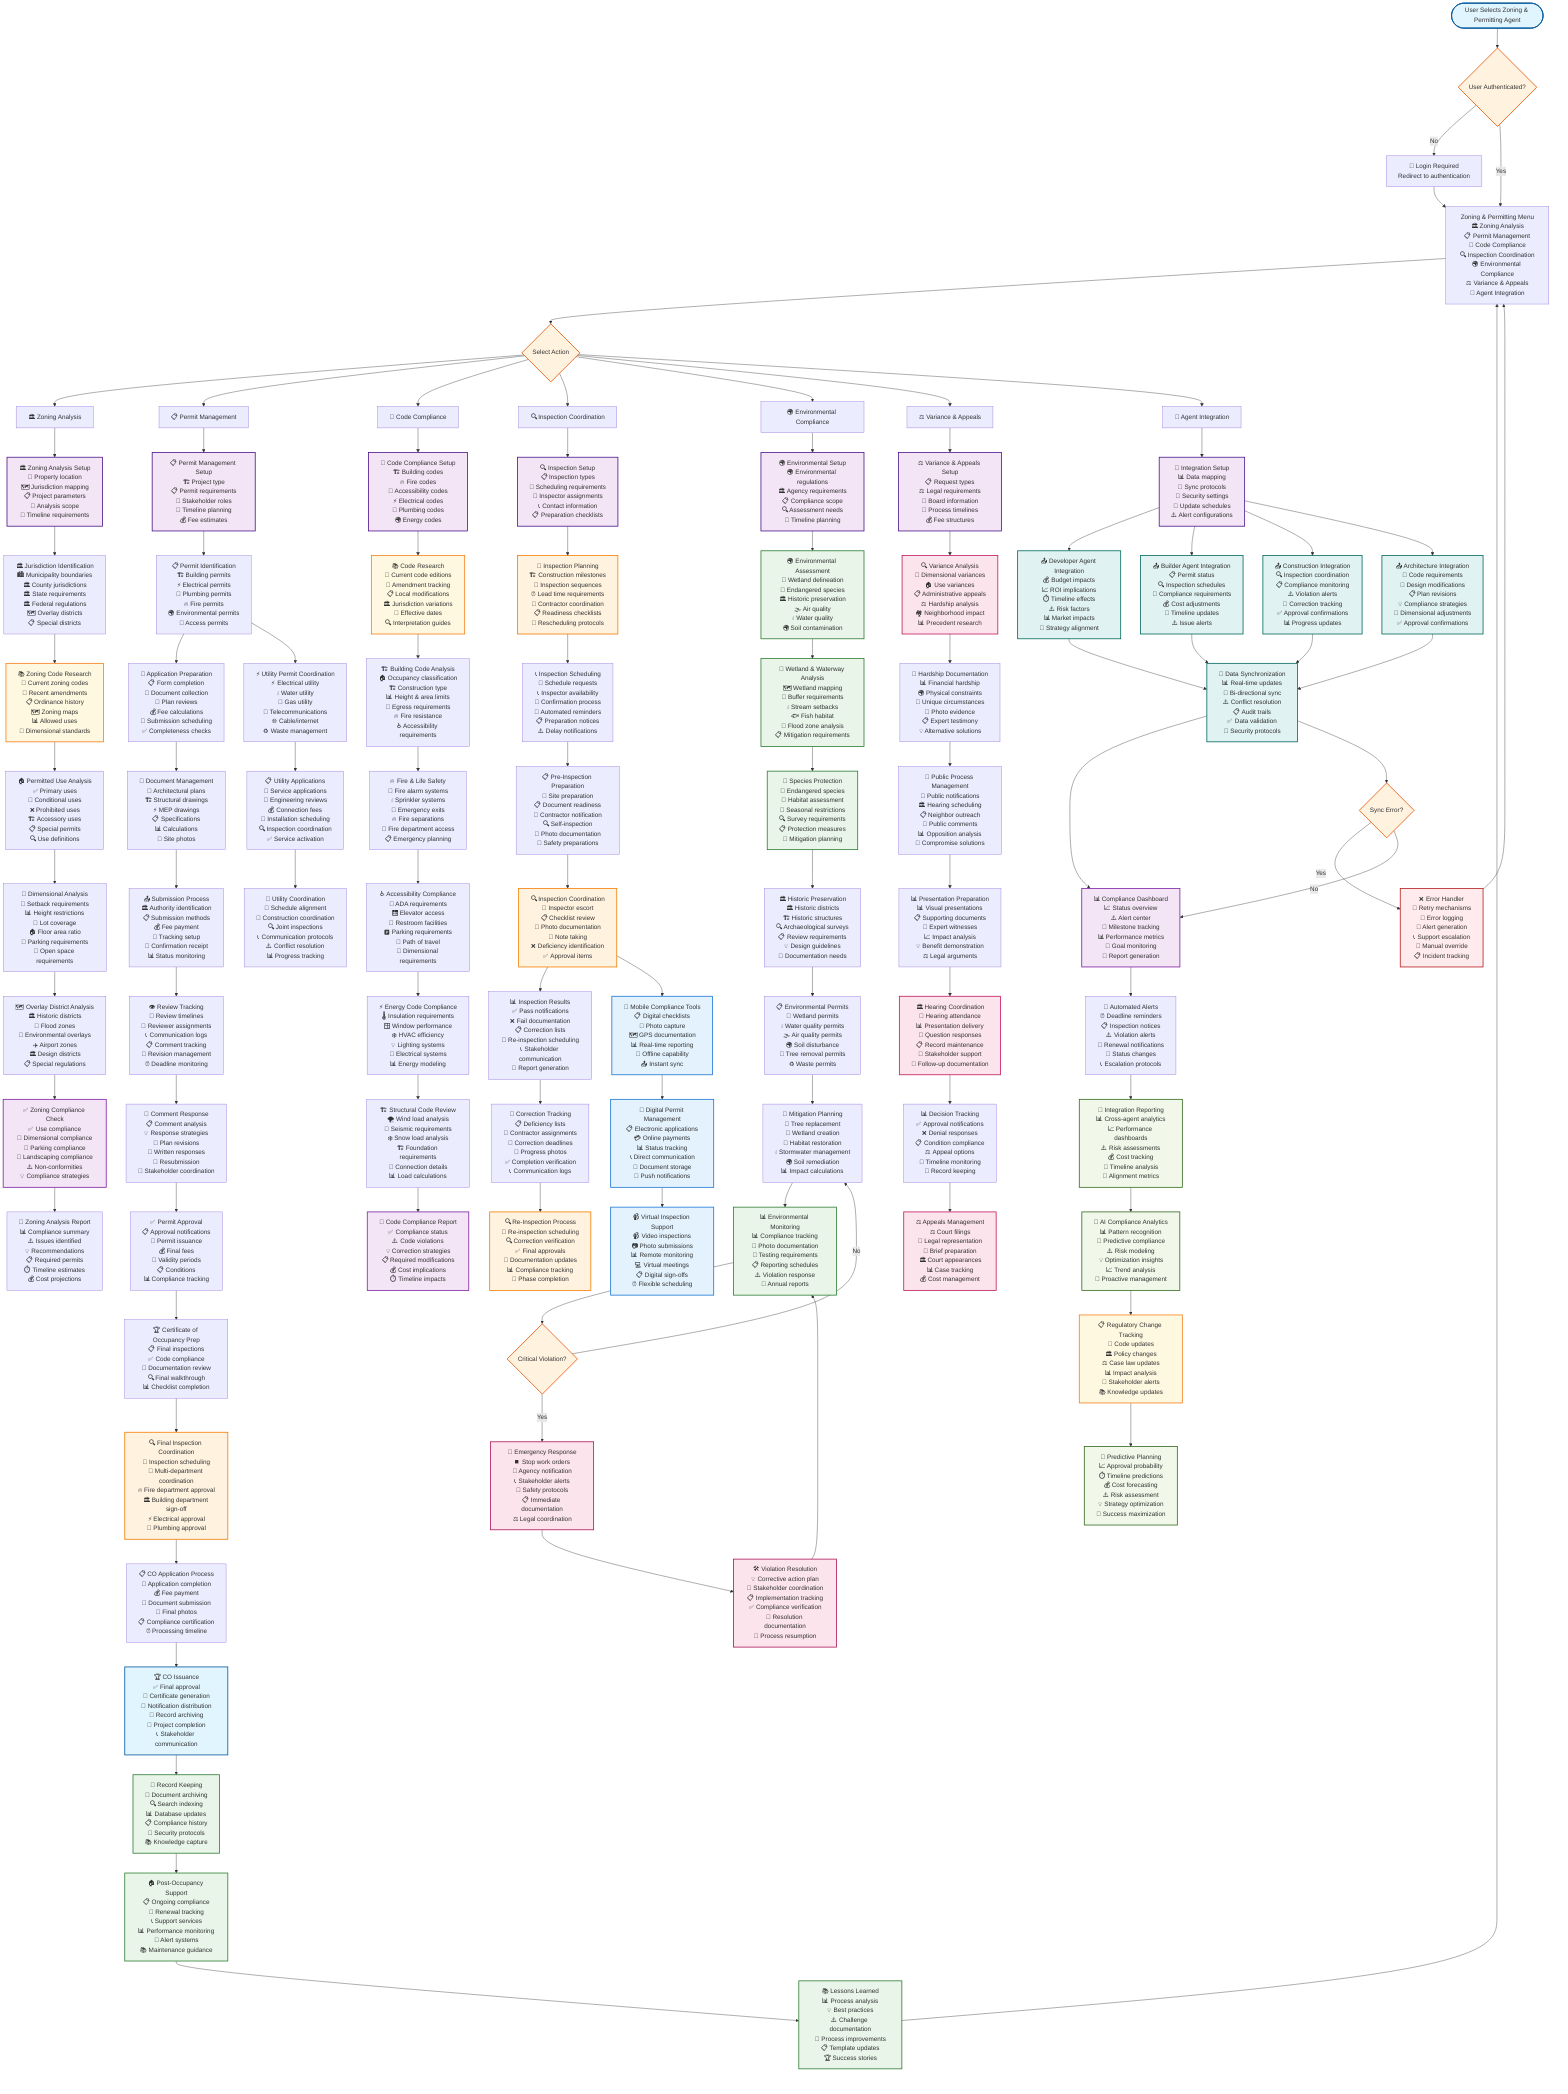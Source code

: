 flowchart TD
    START([User Selects Zoning & Permitting Agent]) --> AUTH_CHECK{User Authenticated?}
    AUTH_CHECK -->|No| LOGIN[🔐 Login Required<br/>Redirect to authentication]
    AUTH_CHECK -->|Yes| ZONING_MENU[Zoning & Permitting Menu<br/>🏛️ Zoning Analysis<br/>📋 Permit Management<br/>📜 Code Compliance<br/>🔍 Inspection Coordination<br/>🌍 Environmental Compliance<br/>⚖️ Variance & Appeals<br/>🔗 Agent Integration]
    
    LOGIN --> ZONING_MENU
    
    ZONING_MENU --> ZONING_CHOICE{Select Action}
    
    ZONING_CHOICE --> ZONING_ANALYSIS[🏛️ Zoning Analysis]
    ZONING_CHOICE --> PERMIT_MANAGEMENT[📋 Permit Management]
    ZONING_CHOICE --> CODE_COMPLIANCE[📜 Code Compliance]
    ZONING_CHOICE --> INSPECTION_COORD[🔍 Inspection Coordination]
    ZONING_CHOICE --> ENVIRONMENTAL_COMP[🌍 Environmental Compliance]
    ZONING_CHOICE --> VARIANCE_APPEALS[⚖️ Variance & Appeals]
    ZONING_CHOICE --> AGENT_INTEGRATION[🔗 Agent Integration]
    
    %% Zoning Analysis Flow
    ZONING_ANALYSIS --> ZONING_SETUP[🏛️ Zoning Analysis Setup<br/>📍 Property location<br/>🗺️ Jurisdiction mapping<br/>📋 Project parameters<br/>🎯 Analysis scope<br/>📅 Timeline requirements]
    ZONING_SETUP --> JURISDICTION_ID[🏛️ Jurisdiction Identification<br/>🏙️ Municipality boundaries<br/>🏛️ County jurisdictions<br/>🏛️ State requirements<br/>🏛️ Federal regulations<br/>🗺️ Overlay districts<br/>📋 Special districts]
    JURISDICTION_ID --> ZONING_RESEARCH[📚 Zoning Code Research<br/>📜 Current zoning codes<br/>🔄 Recent amendments<br/>📋 Ordinance history<br/>🗺️ Zoning maps<br/>📊 Allowed uses<br/>📏 Dimensional standards]
    ZONING_RESEARCH --> USE_ANALYSIS[🏠 Permitted Use Analysis<br/>✅ Primary uses<br/>🔄 Conditional uses<br/>❌ Prohibited uses<br/>🏗️ Accessory uses<br/>📋 Special permits<br/>🔍 Use definitions]
    
    USE_ANALYSIS --> DIMENSIONAL_ANALYSIS[📏 Dimensional Analysis<br/>📐 Setback requirements<br/>📊 Height restrictions<br/>📏 Lot coverage<br/>🏠 Floor area ratio<br/>🚗 Parking requirements<br/>🌳 Open space requirements]
    DIMENSIONAL_ANALYSIS --> OVERLAY_ANALYSIS[🗺️ Overlay District Analysis<br/>🏛️ Historic districts<br/>🌊 Flood zones<br/>🌳 Environmental overlays<br/>✈️ Airport zones<br/>🏛️ Design districts<br/>📋 Special regulations]
    OVERLAY_ANALYSIS --> ZONING_COMPLIANCE[✅ Zoning Compliance Check<br/>✅ Use compliance<br/>📐 Dimensional compliance<br/>🚗 Parking compliance<br/>🌳 Landscaping compliance<br/>⚠️ Non-conformities<br/>💡 Compliance strategies]
    ZONING_COMPLIANCE --> ZONING_REPORT[📄 Zoning Analysis Report<br/>📊 Compliance summary<br/>⚠️ Issues identified<br/>💡 Recommendations<br/>📋 Required permits<br/>⏱️ Timeline estimates<br/>💰 Cost projections]
    
    %% Permit Management Flow
    PERMIT_MANAGEMENT --> PERMIT_SETUP[📋 Permit Management Setup<br/>🏗️ Project type<br/>📋 Permit requirements<br/>👥 Stakeholder roles<br/>📅 Timeline planning<br/>💰 Fee estimates]
    PERMIT_SETUP --> PERMIT_IDENTIFICATION[📋 Permit Identification<br/>🏗️ Building permits<br/>⚡ Electrical permits<br/>🚰 Plumbing permits<br/>🔥 Fire permits<br/>🌍 Environmental permits<br/>🚗 Access permits]
    PERMIT_IDENTIFICATION --> APPLICATION_PREP[📝 Application Preparation<br/>📋 Form completion<br/>📄 Document collection<br/>🎨 Plan reviews<br/>💰 Fee calculations<br/>📅 Submission scheduling<br/>✅ Completeness checks]
    APPLICATION_PREP --> DOCUMENT_MGMT[📄 Document Management<br/>🎨 Architectural plans<br/>🏗️ Structural drawings<br/>⚡ MEP drawings<br/>📋 Specifications<br/>📊 Calculations<br/>📸 Site photos]
    
    DOCUMENT_MGMT --> SUBMISSION_PROCESS[📤 Submission Process<br/>🏛️ Authority identification<br/>📋 Submission methods<br/>💰 Fee payment<br/>📅 Tracking setup<br/>📧 Confirmation receipt<br/>📊 Status monitoring]
    SUBMISSION_PROCESS --> REVIEW_TRACKING[👁️ Review Tracking<br/>📅 Review timelines<br/>👥 Reviewer assignments<br/>📞 Communication logs<br/>📋 Comment tracking<br/>🔄 Revision management<br/>⏰ Deadline monitoring]
    REVIEW_TRACKING --> COMMENT_RESPONSE[💬 Comment Response<br/>📋 Comment analysis<br/>💡 Response strategies<br/>🎨 Plan revisions<br/>📄 Written responses<br/>📅 Resubmission<br/>👥 Stakeholder coordination]
    COMMENT_RESPONSE --> PERMIT_APPROVAL[✅ Permit Approval<br/>📋 Approval notifications<br/>📄 Permit issuance<br/>💰 Final fees<br/>📅 Validity periods<br/>📋 Conditions<br/>📊 Compliance tracking]
    
    %% Code Compliance Flow
    CODE_COMPLIANCE --> CODE_SETUP[📜 Code Compliance Setup<br/>🏗️ Building codes<br/>🔥 Fire codes<br/>🦽 Accessibility codes<br/>⚡ Electrical codes<br/>🚰 Plumbing codes<br/>🌍 Energy codes]
    CODE_SETUP --> CODE_RESEARCH[📚 Code Research<br/>📜 Current code editions<br/>🔄 Amendment tracking<br/>📋 Local modifications<br/>🏛️ Jurisdiction variations<br/>📅 Effective dates<br/>🔍 Interpretation guides]
    CODE_RESEARCH --> BUILDING_CODE_ANALYSIS[🏗️ Building Code Analysis<br/>🏠 Occupancy classification<br/>🏗️ Construction type<br/>📊 Height & area limits<br/>🚪 Egress requirements<br/>🔥 Fire resistance<br/>♿ Accessibility requirements]
    BUILDING_CODE_ANALYSIS --> FIRE_CODE_ANALYSIS[🔥 Fire & Life Safety<br/>🚨 Fire alarm systems<br/>💧 Sprinkler systems<br/>🚪 Emergency exits<br/>🔥 Fire separations<br/>🚒 Fire department access<br/>📋 Emergency planning]
    
    FIRE_CODE_ANALYSIS --> ACCESSIBILITY_ANALYSIS[♿ Accessibility Compliance<br/>🚪 ADA requirements<br/>🛗 Elevator access<br/>🚻 Restroom facilities<br/>🅿️ Parking requirements<br/>🚶 Path of travel<br/>📐 Dimensional requirements]
    ACCESSIBILITY_ANALYSIS --> ENERGY_CODE_ANALYSIS[⚡ Energy Code Compliance<br/>🌡️ Insulation requirements<br/>🪟 Window performance<br/>❄️ HVAC efficiency<br/>💡 Lighting systems<br/>🔌 Electrical systems<br/>📊 Energy modeling]
    ENERGY_CODE_ANALYSIS --> STRUCTURAL_ANALYSIS[🏗️ Structural Code Review<br/>🌪️ Wind load analysis<br/>🌊 Seismic requirements<br/>❄️ Snow load analysis<br/>🏗️ Foundation requirements<br/>🔩 Connection details<br/>📊 Load calculations]
    STRUCTURAL_ANALYSIS --> CODE_COMPLIANCE_REPORT[📄 Code Compliance Report<br/>✅ Compliance status<br/>⚠️ Code violations<br/>💡 Correction strategies<br/>📋 Required modifications<br/>💰 Cost implications<br/>⏱️ Timeline impacts]
    
    %% Inspection Coordination Flow
    INSPECTION_COORD --> INSPECTION_SETUP[🔍 Inspection Setup<br/>📋 Inspection types<br/>📅 Scheduling requirements<br/>👥 Inspector assignments<br/>📞 Contact information<br/>📋 Preparation checklists]
    INSPECTION_SETUP --> INSPECTION_PLANNING[📅 Inspection Planning<br/>🏗️ Construction milestones<br/>📅 Inspection sequences<br/>⏰ Lead time requirements<br/>👷 Contractor coordination<br/>📋 Readiness checklists<br/>🔄 Rescheduling protocols]
    INSPECTION_PLANNING --> INSPECTION_SCHEDULING[📞 Inspection Scheduling<br/>📅 Schedule requests<br/>📞 Inspector availability<br/>🔄 Confirmation process<br/>📱 Automated reminders<br/>📋 Preparation notices<br/>⚠️ Delay notifications]
    INSPECTION_SCHEDULING --> PRE_INSPECTION[📋 Pre-Inspection Preparation<br/>🧹 Site preparation<br/>📋 Document readiness<br/>👷 Contractor notification<br/>🔍 Self-inspection<br/>📸 Photo documentation<br/>🦺 Safety preparations]
    
    PRE_INSPECTION --> INSPECTION_CONDUCT[🔍 Inspection Coordination<br/>👥 Inspector escort<br/>📋 Checklist review<br/>📸 Photo documentation<br/>📝 Note taking<br/>❌ Deficiency identification<br/>✅ Approval items]
    INSPECTION_CONDUCT --> INSPECTION_RESULTS[📊 Inspection Results<br/>✅ Pass notifications<br/>❌ Fail documentation<br/>📋 Correction lists<br/>📅 Re-inspection scheduling<br/>📞 Stakeholder communication<br/>📄 Report generation]
    INSPECTION_RESULTS --> CORRECTION_TRACKING[🔄 Correction Tracking<br/>📋 Deficiency lists<br/>👷 Contractor assignments<br/>📅 Correction deadlines<br/>📸 Progress photos<br/>✅ Completion verification<br/>📞 Communication logs]
    CORRECTION_TRACKING --> RE_INSPECTION[🔍 Re-Inspection Process<br/>📅 Re-inspection scheduling<br/>🔍 Correction verification<br/>✅ Final approvals<br/>📄 Documentation updates<br/>📊 Compliance tracking<br/>🎯 Phase completion]
    
    %% Environmental Compliance Flow
    ENVIRONMENTAL_COMP --> ENV_SETUP[🌍 Environmental Setup<br/>🌍 Environmental regulations<br/>🏛️ Agency requirements<br/>📋 Compliance scope<br/>🔍 Assessment needs<br/>📅 Timeline planning]
    ENV_SETUP --> ENVIRONMENTAL_ASSESSMENT[🌍 Environmental Assessment<br/>🌊 Wetland delineation<br/>🌳 Endangered species<br/>🏛️ Historic preservation<br/>🌫️ Air quality<br/>💧 Water quality<br/>🌍 Soil contamination]
    ENVIRONMENTAL_ASSESSMENT --> WETLAND_ANALYSIS[🌊 Wetland & Waterway Analysis<br/>🗺️ Wetland mapping<br/>📏 Buffer requirements<br/>💧 Stream setbacks<br/>🐟 Fish habitat<br/>🌊 Flood zone analysis<br/>📋 Mitigation requirements]
    WETLAND_ANALYSIS --> SPECIES_PROTECTION[🐾 Species Protection<br/>🦅 Endangered species<br/>🌳 Habitat assessment<br/>📅 Seasonal restrictions<br/>🔍 Survey requirements<br/>📋 Protection measures<br/>🌱 Mitigation planning]
    
    SPECIES_PROTECTION --> HISTORIC_PRESERVATION[🏛️ Historic Preservation<br/>🏛️ Historic districts<br/>🏗️ Historic structures<br/>🔍 Archaeological surveys<br/>📋 Review requirements<br/>💡 Design guidelines<br/>📄 Documentation needs]
    HISTORIC_PRESERVATION --> ENVIRONMENTAL_PERMITS[📋 Environmental Permits<br/>🌊 Wetland permits<br/>💧 Water quality permits<br/>🌫️ Air quality permits<br/>🌍 Soil disturbance<br/>🌳 Tree removal permits<br/>♻️ Waste permits]
    ENVIRONMENTAL_PERMITS --> MITIGATION_PLANNING[🌱 Mitigation Planning<br/>🌳 Tree replacement<br/>🌊 Wetland creation<br/>🐾 Habitat restoration<br/>💧 Stormwater management<br/>🌍 Soil remediation<br/>📊 Impact calculations]
    MITIGATION_PLANNING --> ENV_MONITORING[📊 Environmental Monitoring<br/>📊 Compliance tracking<br/>📸 Photo documentation<br/>🔬 Testing requirements<br/>📋 Reporting schedules<br/>⚠️ Violation response<br/>📄 Annual reports]
    
    %% Variance & Appeals Flow
    VARIANCE_APPEALS --> VARIANCE_SETUP[⚖️ Variance & Appeals Setup<br/>📋 Request types<br/>⚖️ Legal requirements<br/>👥 Board information<br/>📅 Process timelines<br/>💰 Fee structures]
    VARIANCE_SETUP --> VARIANCE_ANALYSIS[🔍 Variance Analysis<br/>📏 Dimensional variances<br/>🏠 Use variances<br/>📋 Administrative appeals<br/>⚖️ Hardship analysis<br/>🏘️ Neighborhood impact<br/>📊 Precedent research]
    VARIANCE_ANALYSIS --> HARDSHIP_DOCUMENTATION[📄 Hardship Documentation<br/>📊 Financial hardship<br/>🌍 Physical constraints<br/>📏 Unique circumstances<br/>📸 Photo evidence<br/>📋 Expert testimony<br/>💡 Alternative solutions]
    HARDSHIP_DOCUMENTATION --> PUBLIC_PROCESS[👥 Public Process Management<br/>📰 Public notifications<br/>🏛️ Hearing scheduling<br/>📋 Neighbor outreach<br/>💬 Public comments<br/>📊 Opposition analysis<br/>🤝 Compromise solutions]
    
    PUBLIC_PROCESS --> PRESENTATION_PREP[📊 Presentation Preparation<br/>📊 Visual presentations<br/>📋 Supporting documents<br/>👥 Expert witnesses<br/>📈 Impact analysis<br/>💡 Benefit demonstration<br/>⚖️ Legal arguments]
    PRESENTATION_PREP --> HEARING_COORDINATION[🏛️ Hearing Coordination<br/>📅 Hearing attendance<br/>📊 Presentation delivery<br/>💬 Question responses<br/>📋 Record maintenance<br/>👥 Stakeholder support<br/>📄 Follow-up documentation]
    HEARING_COORDINATION --> DECISION_TRACKING[📊 Decision Tracking<br/>✅ Approval notifications<br/>❌ Denial responses<br/>📋 Condition compliance<br/>⚖️ Appeal options<br/>📅 Timeline monitoring<br/>📄 Record keeping]
    DECISION_TRACKING --> APPEALS_MANAGEMENT[⚖️ Appeals Management<br/>⚖️ Court filings<br/>👥 Legal representation<br/>📄 Brief preparation<br/>🏛️ Court appearances<br/>📊 Case tracking<br/>💰 Cost management]
    
    %% Agent Integration Flow
    AGENT_INTEGRATION --> INTEGRATION_SETUP[🔗 Integration Setup<br/>📊 Data mapping<br/>🔄 Sync protocols<br/>🔐 Security settings<br/>📅 Update schedules<br/>⚠️ Alert configurations]
    INTEGRATION_SETUP --> DEVELOPER_INTEGRATION[📤 Developer Agent Integration<br/>💰 Budget impacts<br/>📈 ROI implications<br/>⏱️ Timeline effects<br/>⚠️ Risk factors<br/>📊 Market impacts<br/>🎯 Strategy alignment]
    INTEGRATION_SETUP --> BUILDER_INTEGRATION[📤 Builder Agent Integration<br/>📋 Permit status<br/>🔍 Inspection schedules<br/>📄 Compliance requirements<br/>💰 Cost adjustments<br/>📅 Timeline updates<br/>⚠️ Issue alerts]
    INTEGRATION_SETUP --> CONSTRUCTION_INTEGRATION[📤 Construction Integration<br/>🔍 Inspection coordination<br/>📋 Compliance monitoring<br/>⚠️ Violation alerts<br/>🔄 Correction tracking<br/>✅ Approval confirmations<br/>📊 Progress updates]
    INTEGRATION_SETUP --> ARCHITECTURE_INTEGRATION[📤 Architecture Integration<br/>📜 Code requirements<br/>🎨 Design modifications<br/>📋 Plan revisions<br/>💡 Compliance strategies<br/>📐 Dimensional adjustments<br/>✅ Approval confirmations]
    
    DEVELOPER_INTEGRATION --> DATA_SYNCHRONIZATION[🔄 Data Synchronization<br/>📊 Real-time updates<br/>🔄 Bi-directional sync<br/>⚠️ Conflict resolution<br/>📋 Audit trails<br/>✅ Data validation<br/>🔐 Security protocols]
    BUILDER_INTEGRATION --> DATA_SYNCHRONIZATION
    CONSTRUCTION_INTEGRATION --> DATA_SYNCHRONIZATION
    ARCHITECTURE_INTEGRATION --> DATA_SYNCHRONIZATION
    
    DATA_SYNCHRONIZATION --> COMPLIANCE_DASHBOARD[📊 Compliance Dashboard<br/>📈 Status overview<br/>⚠️ Alert center<br/>📅 Milestone tracking<br/>📊 Performance metrics<br/>🎯 Goal monitoring<br/>📄 Report generation]
    COMPLIANCE_DASHBOARD --> AUTOMATED_ALERTS[🚨 Automated Alerts<br/>⏰ Deadline reminders<br/>📋 Inspection notices<br/>⚠️ Violation alerts<br/>📅 Renewal notifications<br/>🔄 Status changes<br/>📞 Escalation protocols]
    AUTOMATED_ALERTS --> INTEGRATION_REPORTING[📄 Integration Reporting<br/>📊 Cross-agent analytics<br/>📈 Performance dashboards<br/>⚠️ Risk assessments<br/>💰 Cost tracking<br/>📅 Timeline analysis<br/>🎯 Alignment metrics]
    
    %% Certificate of Occupancy Flow
    PERMIT_APPROVAL --> CO_PREPARATION[🏆 Certificate of Occupancy Prep<br/>📋 Final inspections<br/>✅ Code compliance<br/>📄 Documentation review<br/>🔍 Final walkthrough<br/>📊 Checklist completion]
    CO_PREPARATION --> FINAL_INSPECTION_COORD[🔍 Final Inspection Coordination<br/>📅 Inspection scheduling<br/>👥 Multi-department coordination<br/>🔥 Fire department approval<br/>🏛️ Building department sign-off<br/>⚡ Electrical approval<br/>🚰 Plumbing approval]
    FINAL_INSPECTION_COORD --> CO_APPLICATION[📋 CO Application Process<br/>📝 Application completion<br/>💰 Fee payment<br/>📄 Document submission<br/>📸 Final photos<br/>📋 Compliance certification<br/>⏰ Processing timeline]
    CO_APPLICATION --> CO_ISSUANCE[🏆 CO Issuance<br/>✅ Final approval<br/>📄 Certificate generation<br/>📧 Notification distribution<br/>📁 Record archiving<br/>🎉 Project completion<br/>📞 Stakeholder communication]
    
    %% Utility Coordination
    PERMIT_IDENTIFICATION --> UTILITY_PERMITS[⚡ Utility Permit Coordination<br/>⚡ Electrical utility<br/>💧 Water utility<br/>🌿 Gas utility<br/>📡 Telecommunications<br/>🌐 Cable/internet<br/>♻️ Waste management]
    UTILITY_PERMITS --> UTILITY_APPLICATIONS[📋 Utility Applications<br/>📝 Service applications<br/>📐 Engineering reviews<br/>💰 Connection fees<br/>📅 Installation scheduling<br/>🔍 Inspection coordination<br/>✅ Service activation]
    UTILITY_APPLICATIONS --> UTILITY_COORDINATION[🤝 Utility Coordination<br/>📅 Schedule alignment<br/>🚧 Construction coordination<br/>🔍 Joint inspections<br/>📞 Communication protocols<br/>⚠️ Conflict resolution<br/>📊 Progress tracking]
    
    %% Advanced Features
    INTEGRATION_REPORTING --> AI_COMPLIANCE[🤖 AI Compliance Analytics<br/>📊 Pattern recognition<br/>🔮 Predictive compliance<br/>⚠️ Risk modeling<br/>💡 Optimization insights<br/>📈 Trend analysis<br/>🎯 Proactive management]
    AI_COMPLIANCE --> REGULATORY_TRACKING[📋 Regulatory Change Tracking<br/>📜 Code updates<br/>🏛️ Policy changes<br/>⚖️ Case law updates<br/>📊 Impact analysis<br/>🔔 Stakeholder alerts<br/>📚 Knowledge updates]
    REGULATORY_TRACKING --> PREDICTIVE_PLANNING[🔮 Predictive Planning<br/>📈 Approval probability<br/>⏱️ Timeline predictions<br/>💰 Cost forecasting<br/>⚠️ Risk assessment<br/>💡 Strategy optimization<br/>🎯 Success maximization]
    
    %% Mobile and Digital Tools
    INSPECTION_CONDUCT --> MOBILE_COMPLIANCE[📱 Mobile Compliance Tools<br/>📋 Digital checklists<br/>📸 Photo capture<br/>🗺️ GPS documentation<br/>📊 Real-time reporting<br/>🔄 Offline capability<br/>📤 Instant sync]
    MOBILE_COMPLIANCE --> DIGITAL_PERMITS[📱 Digital Permit Management<br/>📋 Electronic applications<br/>💳 Online payments<br/>📊 Status tracking<br/>📞 Direct communication<br/>📄 Document storage<br/>🔔 Push notifications]
    DIGITAL_PERMITS --> VIRTUAL_INSPECTIONS[📹 Virtual Inspection Support<br/>📹 Video inspections<br/>📷 Photo submissions<br/>📊 Remote monitoring<br/>💻 Virtual meetings<br/>📋 Digital sign-offs<br/>⏰ Flexible scheduling]
    
    %% Project Completion
    CO_ISSUANCE --> RECORD_KEEPING[📁 Record Keeping<br/>📄 Document archiving<br/>🔍 Search indexing<br/>📊 Database updates<br/>📋 Compliance history<br/>🔐 Security protocols<br/>📚 Knowledge capture]
    RECORD_KEEPING --> POST_OCCUPANCY[🏠 Post-Occupancy Support<br/>📋 Ongoing compliance<br/>🔄 Renewal tracking<br/>📞 Support services<br/>📊 Performance monitoring<br/>🔔 Alert systems<br/>📚 Maintenance guidance]
    POST_OCCUPANCY --> LESSONS_LEARNED[📚 Lessons Learned<br/>📊 Process analysis<br/>💡 Best practices<br/>⚠️ Challenge documentation<br/>🔄 Process improvements<br/>📋 Template updates<br/>🏆 Success stories]
    
    %% Return Paths
    LESSONS_LEARNED --> ZONING_MENU
    
    %% Error Handling
    DATA_SYNCHRONIZATION --> SYNC_ERROR{Sync Error?}
    SYNC_ERROR -->|Yes| ERROR_HANDLER[❌ Error Handler<br/>🔄 Retry mechanisms<br/>📝 Error logging<br/>🚨 Alert generation<br/>📞 Support escalation<br/>🔄 Manual override<br/>📋 Incident tracking]
    SYNC_ERROR -->|No| COMPLIANCE_DASHBOARD
    ERROR_HANDLER --> ZONING_MENU
    
    %% Emergency Procedures
    ENV_MONITORING --> EMERGENCY_VIOLATION{Critical Violation?}
    EMERGENCY_VIOLATION -->|Yes| EMERGENCY_RESPONSE[🚨 Emergency Response<br/>⏹️ Stop work orders<br/>🚨 Agency notification<br/>📞 Stakeholder alerts<br/>🦺 Safety protocols<br/>📋 Immediate documentation<br/>⚖️ Legal coordination]
    EMERGENCY_VIOLATION -->|No| MITIGATION_PLANNING
    EMERGENCY_RESPONSE --> VIOLATION_RESOLUTION[🛠️ Violation Resolution<br/>💡 Corrective action plan<br/>👥 Stakeholder coordination<br/>📋 Implementation tracking<br/>✅ Compliance verification<br/>📄 Resolution documentation<br/>🔄 Process resumption]
    VIOLATION_RESOLUTION --> ENV_MONITORING
    
    %% Styling
    classDef startEnd fill:#e1f5fe,stroke:#01579b,stroke-width:2px
    classDef process fill:#f3e5f5,stroke:#4a148c,stroke-width:2px
    classDef decision fill:#fff3e0,stroke:#e65100,stroke-width:2px
    classDef error fill:#ffebee,stroke:#b71c1c,stroke-width:2px
    classDef success fill:#e8f5e8,stroke:#2e7d32,stroke-width:2px
    classDef sync fill:#e0f2f1,stroke:#00695c,stroke-width:2px
    classDef analysis fill:#f1f8e9,stroke:#33691e,stroke-width:2px
    classDef mobile fill:#e8eaf6,stroke:#283593,stroke-width:2px
    classDef emergency fill:#fce4ec,stroke:#ad1457,stroke-width:2px
    classDef regulatory fill:#fff8e1,stroke:#f57f17,stroke-width:2px
    classDef compliance fill:#f3e5f5,stroke:#7b1fa2,stroke-width:2px
    classDef environmental fill:#e8f5e8,stroke:#2e7d32,stroke-width:2px
    classDef legal fill:#fce4ec,stroke:#c2185b,stroke-width:2px
    classDef digital fill:#e3f2fd,stroke:#1976d2,stroke-width:2px
    classDef inspection fill:#fff3e0,stroke:#f57c00,stroke-width:2px
    
    class START,CO_ISSUANCE startEnd
    class ZONING_SETUP,PERMIT_SETUP,CODE_SETUP,INSPECTION_SETUP,ENV_SETUP,VARIANCE_SETUP,INTEGRATION_SETUP process
    class AUTH_CHECK,ZONING_CHOICE,SYNC_ERROR,EMERGENCY_VIOLATION decision
    class ERROR_HANDLER error
    class LESSONS_LEARNED,POST_OCCUPANCY,RECORD_KEEPING success
    class DEVELOPER_INTEGRATION,BUILDER_INTEGRATION,CONSTRUCTION_INTEGRATION,ARCHITECTURE_INTEGRATION,DATA_SYNCHRONIZATION sync
    class AI_COMPLIANCE,PREDICTIVE_PLANNING,INTEGRATION_REPORTING analysis
    class MOBILE_COMPLIANCE,DIGITAL_PERMITS,VIRTUAL_INSPECTIONS mobile
    class EMERGENCY_RESPONSE,VIOLATION_RESOLUTION emergency
    class ZONING_RESEARCH,CODE_RESEARCH,REGULATORY_TRACKING regulatory
    class ZONING_COMPLIANCE,CODE_COMPLIANCE_REPORT,COMPLIANCE_DASHBOARD compliance
    class ENVIRONMENTAL_ASSESSMENT,WETLAND_ANALYSIS,SPECIES_PROTECTION,ENV_MONITORING environmental
    class VARIANCE_ANALYSIS,APPEALS_MANAGEMENT,HEARING_COORDINATION legal
    class DIGITAL_PERMITS,VIRTUAL_INSPECTIONS,MOBILE_COMPLIANCE digital
    class INSPECTION_PLANNING,INSPECTION_CONDUCT,FINAL_INSPECTION_COORD,RE_INSPECTION inspection